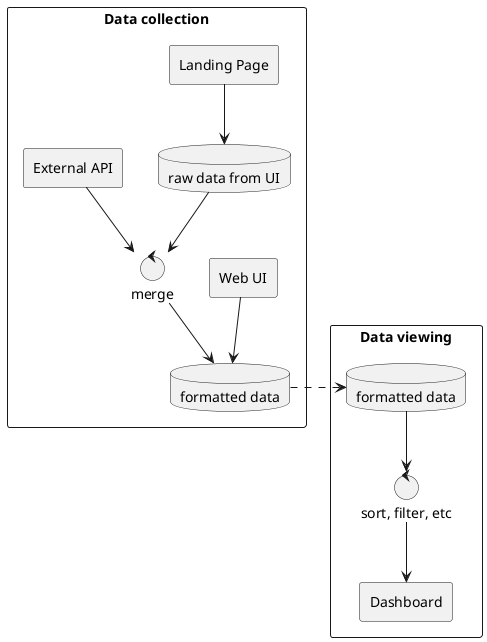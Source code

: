 @startuml some dfd

' How to express the DFD symbols
' https://www.lucidchart.com/blog/data-flow-diagram-tutorial#dfd-symbols
'
' Process: `control`
' Data Store: `database`
' External Entity: `rectangle`
' Data Flow: `-->`, `->`
'
rectangle "Data collection" {
  rectangle "Landing Page" as 0e.2
  rectangle "Web UI" as 0e.3
  rectangle "External API" as 0e.4

  control "merge" as 0c.2

  database "raw data from UI" as 0d.2
  database "formatted data" as 0d.3

  0e.2-->0d.2
  0d.2-->0c.2
  0e.4-->0c.2
  0c.2-->0d.3
  0e.3-->0d.3
}

rectangle "Data viewing" {
  database "formatted data" as 1d.1

  control "sort, filter, etc" as 1c.1

  rectangle "Dashboard" as 1e.1

  1d.1-->1c.1
  1c.1-->1e.1
}

0d.3.>1d.1

@enduml